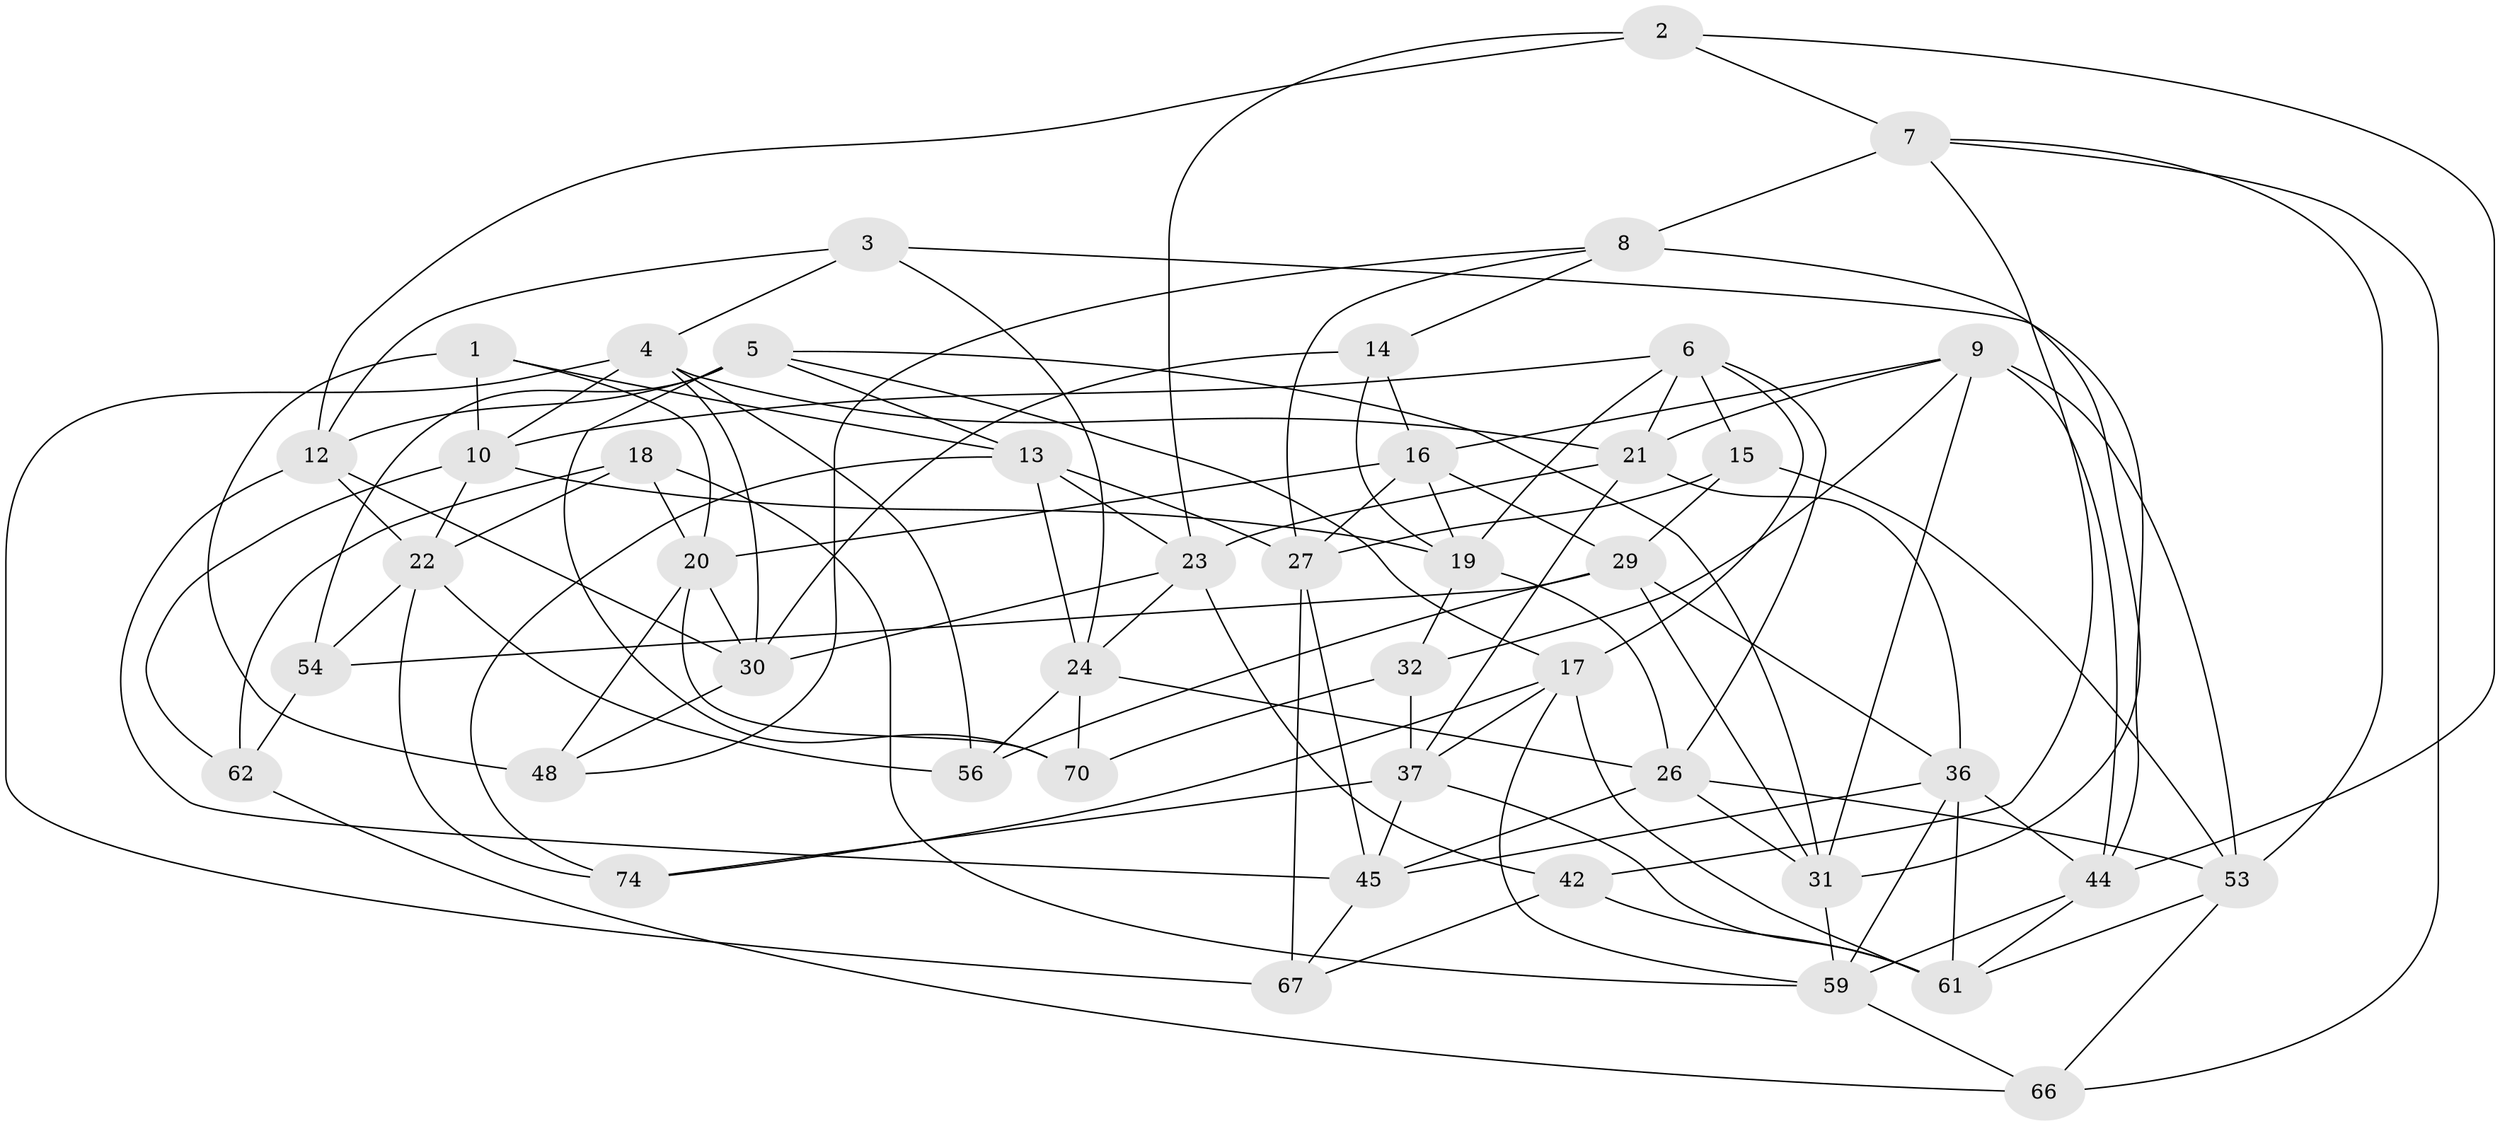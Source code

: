 // Generated by graph-tools (version 1.1) at 2025/24/03/03/25 07:24:30]
// undirected, 45 vertices, 118 edges
graph export_dot {
graph [start="1"]
  node [color=gray90,style=filled];
  1 [super="+38"];
  2;
  3;
  4 [super="+69"];
  5 [super="+52"];
  6 [super="+28"];
  7 [super="+11"];
  8 [super="+73"];
  9 [super="+34"];
  10 [super="+58"];
  12 [super="+50"];
  13 [super="+75"];
  14;
  15;
  16 [super="+47"];
  17 [super="+40"];
  18;
  19 [super="+49"];
  20 [super="+68"];
  21 [super="+39"];
  22 [super="+35"];
  23 [super="+25"];
  24 [super="+55"];
  26 [super="+63"];
  27 [super="+76"];
  29 [super="+51"];
  30 [super="+33"];
  31 [super="+46"];
  32;
  36 [super="+41"];
  37 [super="+43"];
  42;
  44 [super="+57"];
  45 [super="+71"];
  48 [super="+60"];
  53 [super="+65"];
  54;
  56;
  59 [super="+64"];
  61 [super="+72"];
  62;
  66;
  67;
  70;
  74;
  1 -- 48 [weight=3];
  1 -- 20;
  1 -- 10;
  1 -- 13;
  2 -- 44;
  2 -- 23;
  2 -- 7;
  2 -- 12;
  3 -- 44;
  3 -- 4;
  3 -- 24;
  3 -- 12;
  4 -- 67;
  4 -- 56;
  4 -- 30;
  4 -- 10;
  4 -- 21;
  5 -- 70;
  5 -- 17;
  5 -- 12;
  5 -- 54;
  5 -- 31;
  5 -- 13;
  6 -- 26;
  6 -- 19;
  6 -- 17;
  6 -- 15;
  6 -- 10;
  6 -- 21;
  7 -- 8 [weight=2];
  7 -- 42;
  7 -- 66;
  7 -- 53;
  8 -- 31;
  8 -- 27;
  8 -- 48;
  8 -- 14;
  9 -- 16;
  9 -- 21;
  9 -- 44;
  9 -- 32;
  9 -- 53;
  9 -- 31;
  10 -- 22;
  10 -- 62;
  10 -- 19;
  12 -- 30;
  12 -- 22;
  12 -- 45;
  13 -- 74;
  13 -- 23;
  13 -- 27;
  13 -- 24;
  14 -- 30;
  14 -- 16;
  14 -- 19;
  15 -- 27;
  15 -- 53;
  15 -- 29;
  16 -- 27;
  16 -- 19;
  16 -- 20;
  16 -- 29;
  17 -- 61;
  17 -- 74;
  17 -- 59;
  17 -- 37;
  18 -- 59;
  18 -- 62;
  18 -- 20;
  18 -- 22;
  19 -- 32;
  19 -- 26;
  20 -- 30;
  20 -- 70;
  20 -- 48;
  21 -- 23;
  21 -- 36;
  21 -- 37;
  22 -- 54;
  22 -- 74;
  22 -- 56;
  23 -- 24;
  23 -- 42;
  23 -- 30;
  24 -- 70;
  24 -- 56;
  24 -- 26;
  26 -- 45;
  26 -- 53;
  26 -- 31;
  27 -- 45;
  27 -- 67;
  29 -- 56;
  29 -- 36;
  29 -- 54;
  29 -- 31;
  30 -- 48;
  31 -- 59;
  32 -- 37;
  32 -- 70;
  36 -- 59;
  36 -- 61;
  36 -- 44;
  36 -- 45;
  37 -- 74;
  37 -- 61;
  37 -- 45;
  42 -- 67;
  42 -- 61;
  44 -- 59;
  44 -- 61;
  45 -- 67;
  53 -- 61;
  53 -- 66;
  54 -- 62;
  59 -- 66;
  62 -- 66;
}
